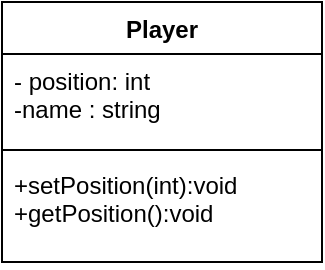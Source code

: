 <mxfile version="20.0.4" type="github">
  <diagram id="MPORiv8atyR2-xZZkTNI" name="Page-1">
    <mxGraphModel dx="805" dy="558" grid="1" gridSize="10" guides="1" tooltips="1" connect="1" arrows="1" fold="1" page="1" pageScale="1" pageWidth="850" pageHeight="1100" math="0" shadow="0">
      <root>
        <mxCell id="0" />
        <mxCell id="1" parent="0" />
        <mxCell id="hb_hwYAlQoLKjE-wTPd8-1" value="Player" style="swimlane;fontStyle=1;align=center;verticalAlign=top;childLayout=stackLayout;horizontal=1;startSize=26;horizontalStack=0;resizeParent=1;resizeParentMax=0;resizeLast=0;collapsible=1;marginBottom=0;" vertex="1" parent="1">
          <mxGeometry x="420" y="70" width="160" height="130" as="geometry" />
        </mxCell>
        <mxCell id="hb_hwYAlQoLKjE-wTPd8-2" value="- position: int&#xa;-name : string" style="text;strokeColor=none;fillColor=none;align=left;verticalAlign=top;spacingLeft=4;spacingRight=4;overflow=hidden;rotatable=0;points=[[0,0.5],[1,0.5]];portConstraint=eastwest;" vertex="1" parent="hb_hwYAlQoLKjE-wTPd8-1">
          <mxGeometry y="26" width="160" height="44" as="geometry" />
        </mxCell>
        <mxCell id="hb_hwYAlQoLKjE-wTPd8-3" value="" style="line;strokeWidth=1;fillColor=none;align=left;verticalAlign=middle;spacingTop=-1;spacingLeft=3;spacingRight=3;rotatable=0;labelPosition=right;points=[];portConstraint=eastwest;" vertex="1" parent="hb_hwYAlQoLKjE-wTPd8-1">
          <mxGeometry y="70" width="160" height="8" as="geometry" />
        </mxCell>
        <mxCell id="hb_hwYAlQoLKjE-wTPd8-4" value="+setPosition(int):void&#xa;+getPosition():void" style="text;strokeColor=none;fillColor=none;align=left;verticalAlign=top;spacingLeft=4;spacingRight=4;overflow=hidden;rotatable=0;points=[[0,0.5],[1,0.5]];portConstraint=eastwest;" vertex="1" parent="hb_hwYAlQoLKjE-wTPd8-1">
          <mxGeometry y="78" width="160" height="52" as="geometry" />
        </mxCell>
      </root>
    </mxGraphModel>
  </diagram>
</mxfile>
